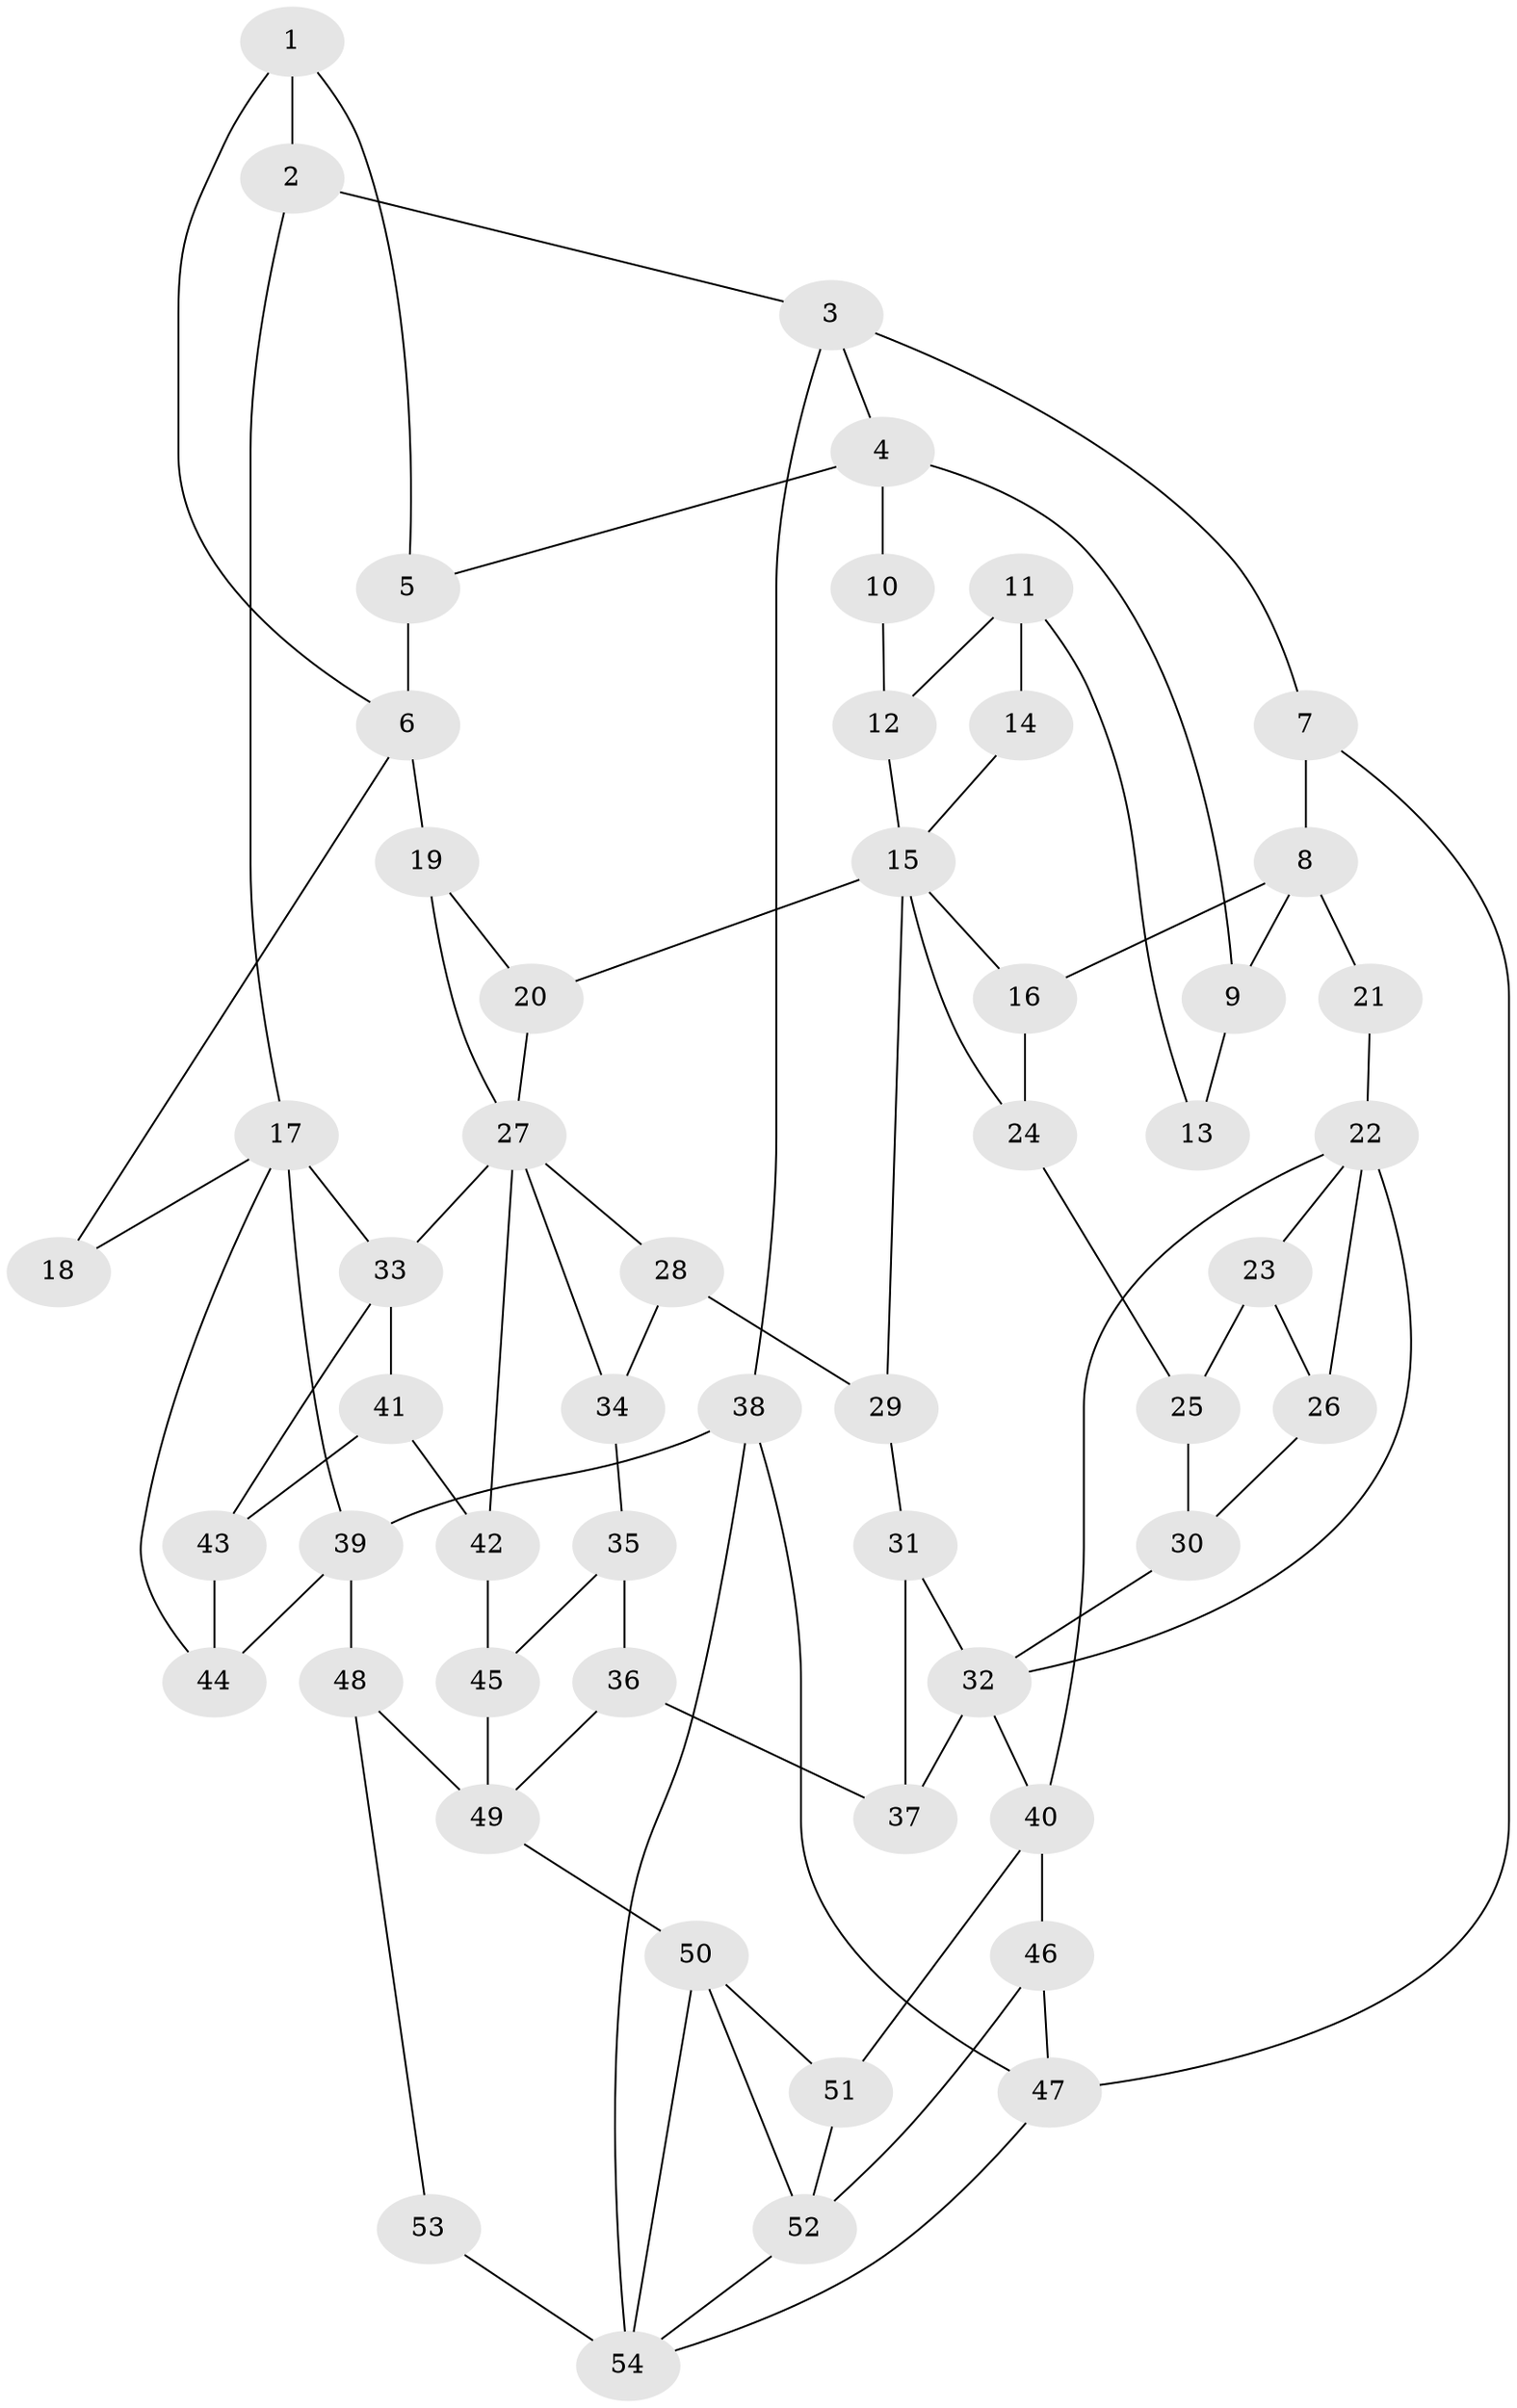 // original degree distribution, {3: 0.046296296296296294, 4: 0.2222222222222222, 5: 0.4722222222222222, 6: 0.25925925925925924}
// Generated by graph-tools (version 1.1) at 2025/38/03/09/25 02:38:46]
// undirected, 54 vertices, 91 edges
graph export_dot {
graph [start="1"]
  node [color=gray90,style=filled];
  1;
  2;
  3;
  4;
  5;
  6;
  7;
  8;
  9;
  10;
  11;
  12;
  13;
  14;
  15;
  16;
  17;
  18;
  19;
  20;
  21;
  22;
  23;
  24;
  25;
  26;
  27;
  28;
  29;
  30;
  31;
  32;
  33;
  34;
  35;
  36;
  37;
  38;
  39;
  40;
  41;
  42;
  43;
  44;
  45;
  46;
  47;
  48;
  49;
  50;
  51;
  52;
  53;
  54;
  1 -- 2 [weight=1.0];
  1 -- 5 [weight=1.0];
  1 -- 6 [weight=1.0];
  2 -- 3 [weight=1.0];
  2 -- 17 [weight=1.0];
  3 -- 4 [weight=1.0];
  3 -- 7 [weight=1.0];
  3 -- 38 [weight=1.0];
  4 -- 5 [weight=1.0];
  4 -- 9 [weight=1.0];
  4 -- 10 [weight=2.0];
  5 -- 6 [weight=1.0];
  6 -- 18 [weight=1.0];
  6 -- 19 [weight=2.0];
  7 -- 8 [weight=2.0];
  7 -- 47 [weight=1.0];
  8 -- 9 [weight=1.0];
  8 -- 16 [weight=1.0];
  8 -- 21 [weight=1.0];
  9 -- 13 [weight=1.0];
  10 -- 12 [weight=1.0];
  11 -- 12 [weight=1.0];
  11 -- 13 [weight=1.0];
  11 -- 14 [weight=2.0];
  12 -- 15 [weight=1.0];
  14 -- 15 [weight=1.0];
  15 -- 16 [weight=1.0];
  15 -- 20 [weight=1.0];
  15 -- 24 [weight=1.0];
  15 -- 29 [weight=1.0];
  16 -- 24 [weight=1.0];
  17 -- 18 [weight=2.0];
  17 -- 33 [weight=1.0];
  17 -- 39 [weight=1.0];
  17 -- 44 [weight=1.0];
  19 -- 20 [weight=1.0];
  19 -- 27 [weight=1.0];
  20 -- 27 [weight=1.0];
  21 -- 22 [weight=2.0];
  22 -- 23 [weight=1.0];
  22 -- 26 [weight=1.0];
  22 -- 32 [weight=1.0];
  22 -- 40 [weight=1.0];
  23 -- 25 [weight=1.0];
  23 -- 26 [weight=2.0];
  24 -- 25 [weight=1.0];
  25 -- 30 [weight=1.0];
  26 -- 30 [weight=1.0];
  27 -- 28 [weight=1.0];
  27 -- 33 [weight=1.0];
  27 -- 34 [weight=1.0];
  27 -- 42 [weight=1.0];
  28 -- 29 [weight=1.0];
  28 -- 34 [weight=1.0];
  29 -- 31 [weight=1.0];
  30 -- 32 [weight=1.0];
  31 -- 32 [weight=1.0];
  31 -- 37 [weight=1.0];
  32 -- 37 [weight=1.0];
  32 -- 40 [weight=2.0];
  33 -- 41 [weight=1.0];
  33 -- 43 [weight=1.0];
  34 -- 35 [weight=1.0];
  35 -- 36 [weight=1.0];
  35 -- 45 [weight=1.0];
  36 -- 37 [weight=1.0];
  36 -- 49 [weight=1.0];
  38 -- 39 [weight=1.0];
  38 -- 47 [weight=1.0];
  38 -- 54 [weight=1.0];
  39 -- 44 [weight=1.0];
  39 -- 48 [weight=2.0];
  40 -- 46 [weight=1.0];
  40 -- 51 [weight=1.0];
  41 -- 42 [weight=4.0];
  41 -- 43 [weight=1.0];
  42 -- 45 [weight=1.0];
  43 -- 44 [weight=1.0];
  45 -- 49 [weight=1.0];
  46 -- 47 [weight=1.0];
  46 -- 52 [weight=1.0];
  47 -- 54 [weight=1.0];
  48 -- 49 [weight=2.0];
  48 -- 53 [weight=2.0];
  49 -- 50 [weight=1.0];
  50 -- 51 [weight=1.0];
  50 -- 52 [weight=1.0];
  50 -- 54 [weight=1.0];
  51 -- 52 [weight=1.0];
  52 -- 54 [weight=1.0];
  53 -- 54 [weight=2.0];
}
